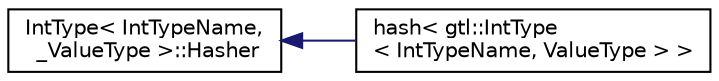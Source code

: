 digraph "Graphical Class Hierarchy"
{
 // LATEX_PDF_SIZE
  edge [fontname="Helvetica",fontsize="10",labelfontname="Helvetica",labelfontsize="10"];
  node [fontname="Helvetica",fontsize="10",shape=record];
  rankdir="LR";
  Node0 [label="IntType\< IntTypeName,\l _ValueType \>::Hasher",height=0.2,width=0.4,color="black", fillcolor="white", style="filled",URL="$structgtl_1_1_int_type_1_1_hasher.html",tooltip=" "];
  Node0 -> Node1 [dir="back",color="midnightblue",fontsize="10",style="solid",fontname="Helvetica"];
  Node1 [label="hash\< gtl::IntType\l\< IntTypeName, ValueType \> \>",height=0.2,width=0.4,color="black", fillcolor="white", style="filled",URL="$structstd_1_1hash_3_01gtl_1_1_int_type_3_01_int_type_name_00_01_value_type_01_4_01_4.html",tooltip=" "];
}
